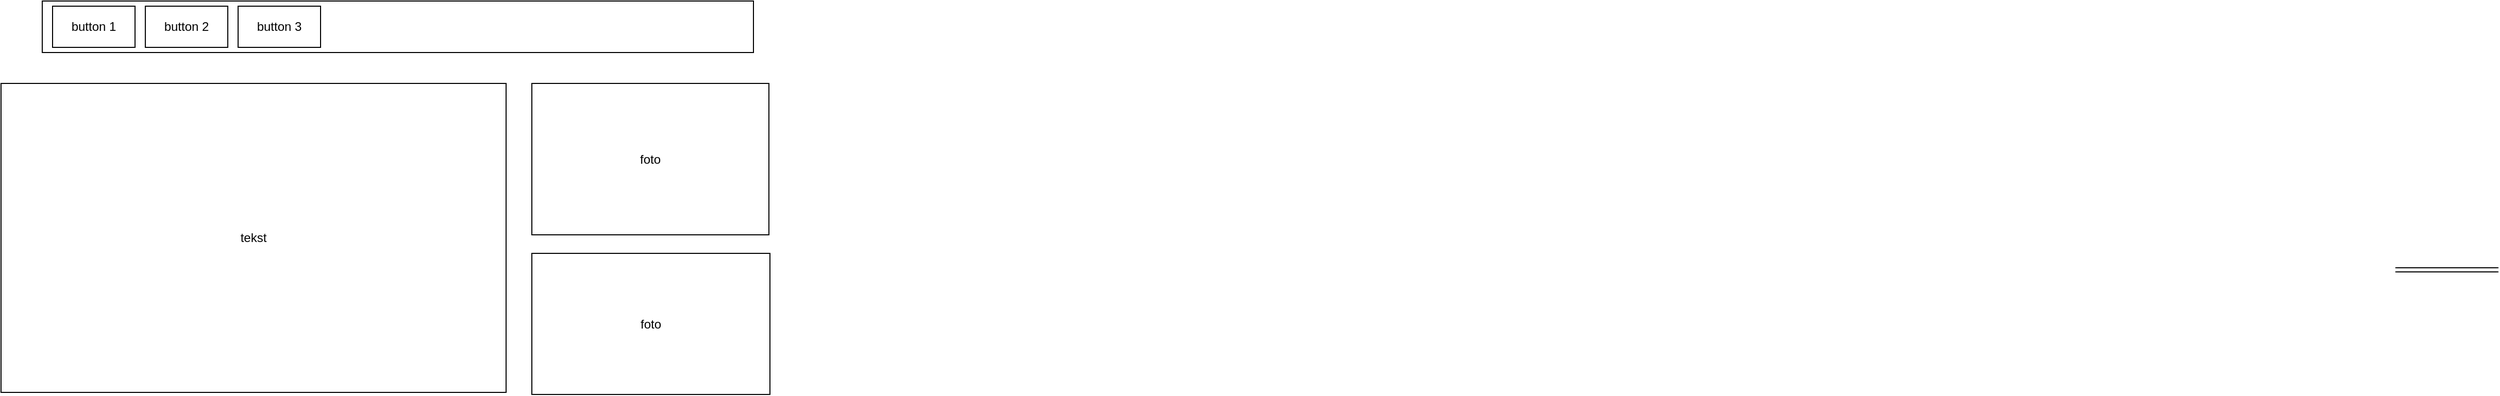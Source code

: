<mxfile version="15.7.1" type="device"><diagram id="BkxpLvBobDqrOy_y8pxi" name="Page-1"><mxGraphModel dx="1038" dy="547" grid="0" gridSize="10" guides="1" tooltips="1" connect="1" arrows="1" fold="1" page="1" pageScale="1" pageWidth="827" pageHeight="1169" math="0" shadow="0"><root><mxCell id="0"/><mxCell id="1" parent="0"/><mxCell id="Hnh1G8ESxc1R1DWS6Jj7-1" value="" style="rounded=0;whiteSpace=wrap;html=1;" vertex="1" parent="1"><mxGeometry x="100" y="50" width="690" height="50" as="geometry"/></mxCell><mxCell id="Hnh1G8ESxc1R1DWS6Jj7-2" value="button 1" style="rounded=0;whiteSpace=wrap;html=1;" vertex="1" parent="1"><mxGeometry x="110" y="55" width="80" height="40" as="geometry"/></mxCell><mxCell id="Hnh1G8ESxc1R1DWS6Jj7-3" value="button 2" style="rounded=0;whiteSpace=wrap;html=1;" vertex="1" parent="1"><mxGeometry x="200" y="55" width="80" height="40" as="geometry"/></mxCell><mxCell id="Hnh1G8ESxc1R1DWS6Jj7-6" value="button 3" style="rounded=0;whiteSpace=wrap;html=1;" vertex="1" parent="1"><mxGeometry x="290" y="55" width="80" height="40" as="geometry"/></mxCell><mxCell id="Hnh1G8ESxc1R1DWS6Jj7-7" value="Text" style="text;html=1;strokeColor=none;fillColor=none;align=center;verticalAlign=middle;whiteSpace=wrap;rounded=0;" vertex="1" parent="1"><mxGeometry x="100" y="150" width="450" height="280" as="geometry"/></mxCell><mxCell id="Hnh1G8ESxc1R1DWS6Jj7-8" value="tekst" style="rounded=0;whiteSpace=wrap;html=1;" vertex="1" parent="1"><mxGeometry x="60" y="130" width="490" height="300" as="geometry"/></mxCell><mxCell id="Hnh1G8ESxc1R1DWS6Jj7-12" value="foto" style="rounded=0;whiteSpace=wrap;html=1;" vertex="1" parent="1"><mxGeometry x="575" y="130" width="230" height="147" as="geometry"/></mxCell><mxCell id="Hnh1G8ESxc1R1DWS6Jj7-13" value="foto" style="rounded=0;whiteSpace=wrap;html=1;" vertex="1" parent="1"><mxGeometry x="575" y="295" width="231" height="137" as="geometry"/></mxCell><mxCell id="Hnh1G8ESxc1R1DWS6Jj7-14" value="" style="shape=link;html=1;rounded=0;" edge="1" parent="1"><mxGeometry width="100" relative="1" as="geometry"><mxPoint x="2383" y="311" as="sourcePoint"/><mxPoint x="2483" y="311" as="targetPoint"/></mxGeometry></mxCell></root></mxGraphModel></diagram></mxfile>